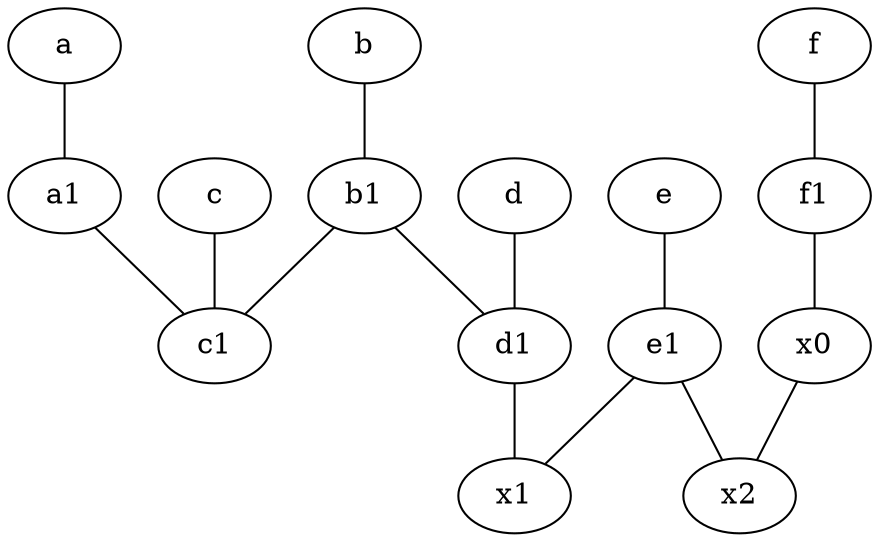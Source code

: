 graph {
	node [labelfontsize=50]
	x1 [labelfontsize=50]
	c1 [labelfontsize=50 pos="4.5,3!"]
	f1 [labelfontsize=50 pos="3,8!"]
	a1 [labelfontsize=50 pos="8,3!"]
	x0 [labelfontsize=50]
	d1 [labelfontsize=50 pos="3,5!"]
	b1 [labelfontsize=50 pos="9,4!"]
	e1 [labelfontsize=50 pos="7,7!"]
	x2 [labelfontsize=50]
	d [labelfontsize=50 pos="2,5!"]
	f1 -- x0
	b1 -- d1
	e1 -- x1
	a -- a1
	b -- b1
	d1 -- x1
	d -- d1
	b1 -- c1
	f -- f1
	c -- c1
	x0 -- x2
	e1 -- x2
	e -- e1
	a1 -- c1
}
